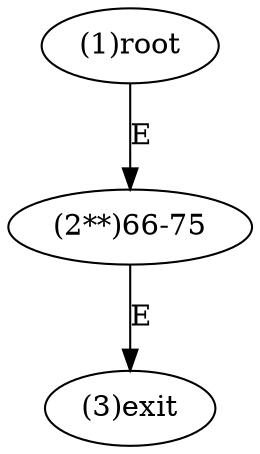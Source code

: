 digraph "" { 
1[ label="(1)root"];
2[ label="(2**)66-75"];
3[ label="(3)exit"];
1->2[ label="E"];
2->3[ label="E"];
}